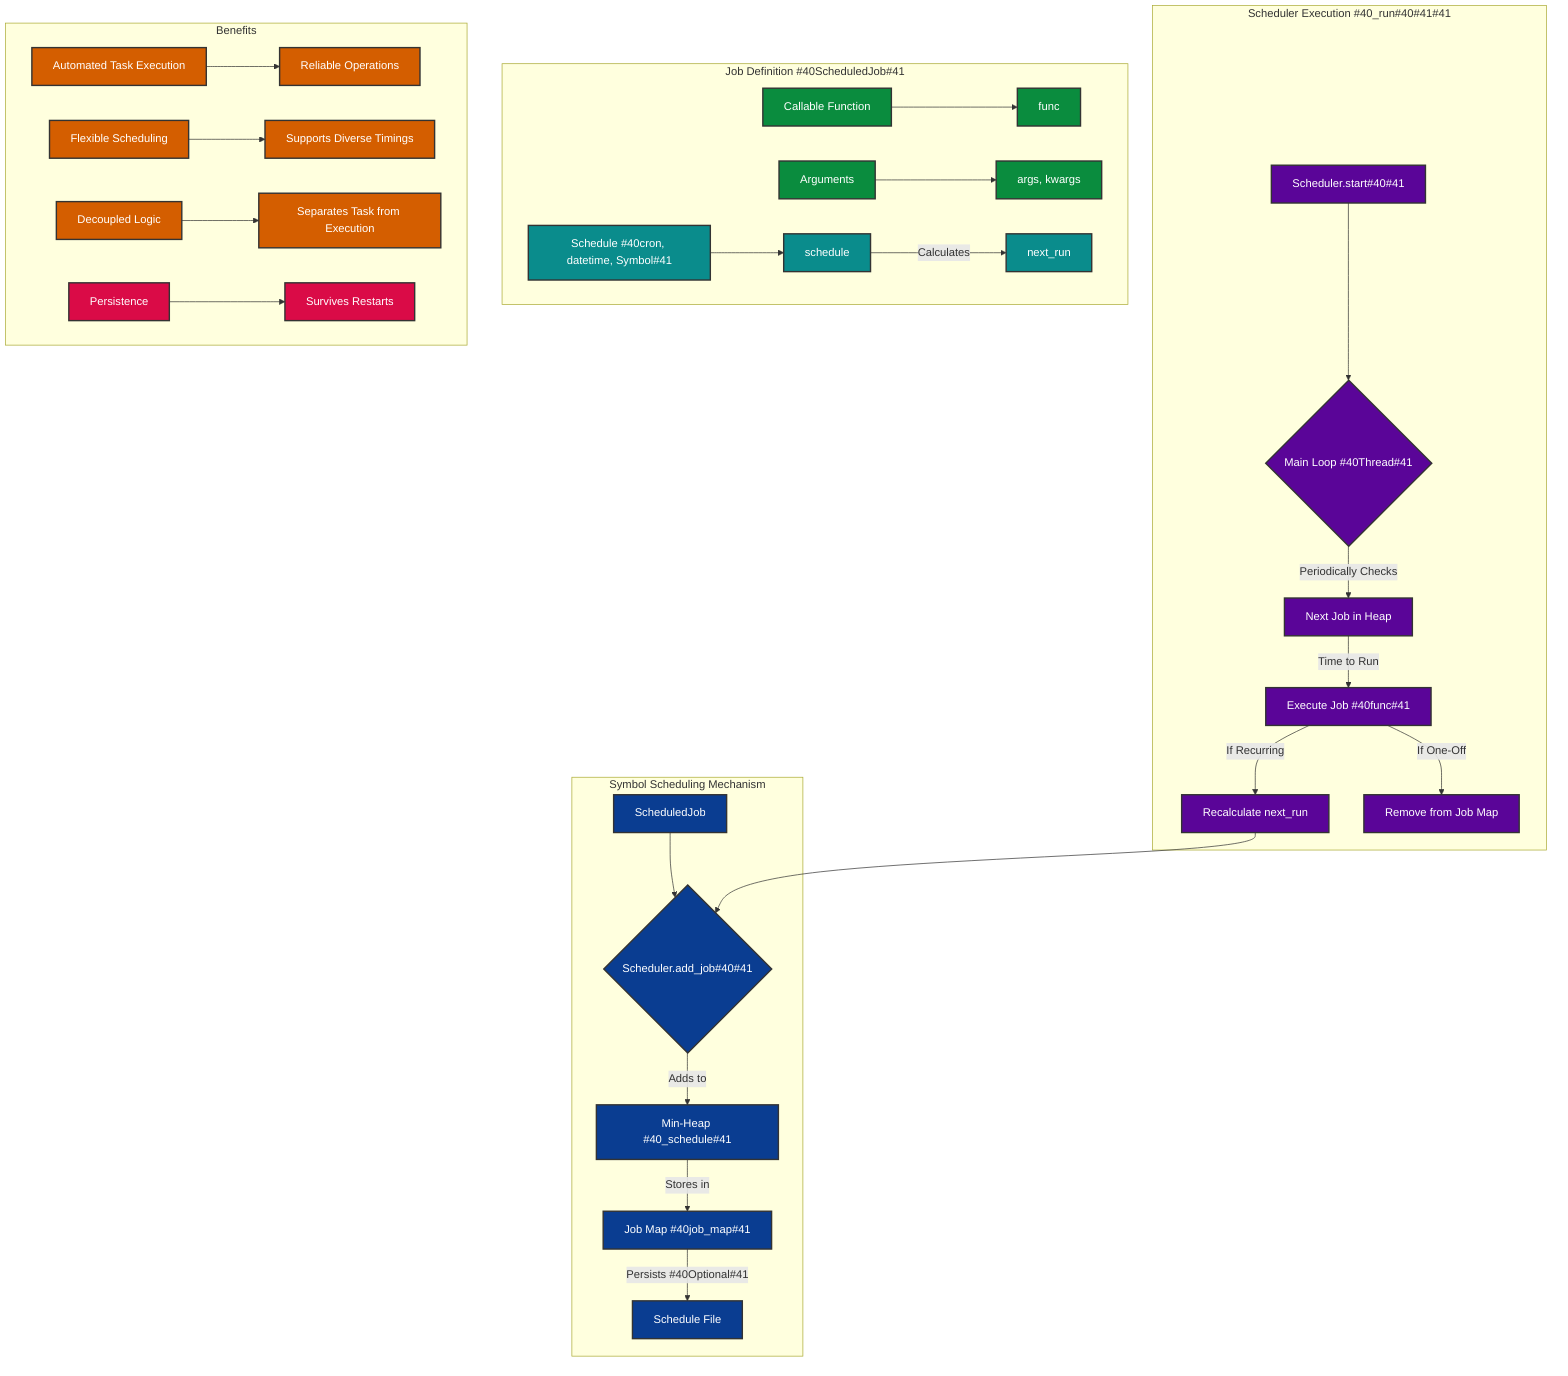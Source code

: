 graph
    subgraph "Symbol Scheduling Mechanism"
        A[ScheduledJob] --> B{Scheduler.add_job#40#41};
        B -- "Adds to" --> C[Min-Heap #40_schedule#41];
        C -- "Stores in" --> D[Job Map #40job_map#41];
        D -- "Persists #40Optional#41" --> E[Schedule File];
    end

    subgraph "Scheduler Execution #40_run#40#41#41"
        F[Scheduler.start#40#41] --> G{Main Loop #40Thread#41};
        G -- "Periodically Checks" --> H[Next Job in Heap];
        H -- "Time to Run" --> I[Execute Job #40func#41];
        I -- "If Recurring" --> J[Recalculate next_run];
        J --> B;
        I -- "If One-Off" --> K[Remove from Job Map];
    end

    subgraph "Job Definition #40ScheduledJob#41"
        L[Callable Function] --> M[func];
        N[Arguments] --> O[args, kwargs];
        P[Schedule #40cron, datetime, Symbol#41] --> Q[schedule];
        Q -- "Calculates" --> R[next_run];
    end

    subgraph "Benefits"
        S[Automated Task Execution] --> T[Reliable Operations];
        U[Flexible Scheduling] --> V[Supports Diverse Timings];
        W[Decoupled Logic] --> X[Separates Task from Execution];
        Y[Persistence] --> Z[Survives Restarts];
    end

    %% Core Scheduling Mechanism - Dark blue theme
    style A fill:#0a3d91,stroke:#333,stroke-width:2px,color:#FFFFFF;
    style B fill:#0a3d91,stroke:#333,stroke-width:2px,color:#FFFFFF;
    style C fill:#0a3d91,stroke:#333,stroke-width:2px,color:#FFFFFF;
    style D fill:#0a3d91,stroke:#333,stroke-width:2px,color:#FFFFFF;
    style E fill:#0a3d91,stroke:#333,stroke-width:2px,color:#FFFFFF;
    
    %% Execution Flow - Purple theme
    style F fill:#5a0598,stroke:#333,stroke-width:2px,color:#FFFFFF;
    style G fill:#5a0598,stroke:#333,stroke-width:2px,color:#FFFFFF;
    style H fill:#5a0598,stroke:#333,stroke-width:2px,color:#FFFFFF;
    style I fill:#5a0598,stroke:#333,stroke-width:2px,color:#FFFFFF;
    style J fill:#5a0598,stroke:#333,stroke-width:2px,color:#FFFFFF;
    style K fill:#5a0598,stroke:#333,stroke-width:2px,color:#FFFFFF;
    
    %% Job Definition - Green theme
    style L fill:#0a8c3e,stroke:#333,stroke-width:2px,color:#FFFFFF;
    style M fill:#0a8c3e,stroke:#333,stroke-width:2px,color:#FFFFFF;
    style N fill:#0a8c3e,stroke:#333,stroke-width:2px,color:#FFFFFF;
    style O fill:#0a8c3e,stroke:#333,stroke-width:2px,color:#FFFFFF;
    
    %% Schedule-related - Teal theme
    style P fill:#0a8c8c,stroke:#333,stroke-width:2px,color:#FFFFFF;
    style Q fill:#0a8c8c,stroke:#333,stroke-width:2px,color:#FFFFFF;
    style R fill:#0a8c8c,stroke:#333,stroke-width:2px,color:#FFFFFF;
    
    %% Benefits - Orange/Red theme
    style S fill:#d45e00,stroke:#333,stroke-width:2px,color:#FFFFFF;
    style T fill:#d45e00,stroke:#333,stroke-width:2px,color:#FFFFFF;
    style U fill:#d45e00,stroke:#333,stroke-width:2px,color:#FFFFFF;
    style V fill:#d45e00,stroke:#333,stroke-width:2px,color:#FFFFFF;
    style W fill:#d45e00,stroke:#333,stroke-width:2px,color:#FFFFFF;
    style X fill:#d45e00,stroke:#333,stroke-width:2px,color:#FFFFFF;
    style Y fill:#da0b47,stroke:#333,stroke-width:2px,color:#FFFFFF;
    style Z fill:#da0b47,stroke:#333,stroke-width:2px,color:#FFFFFF;